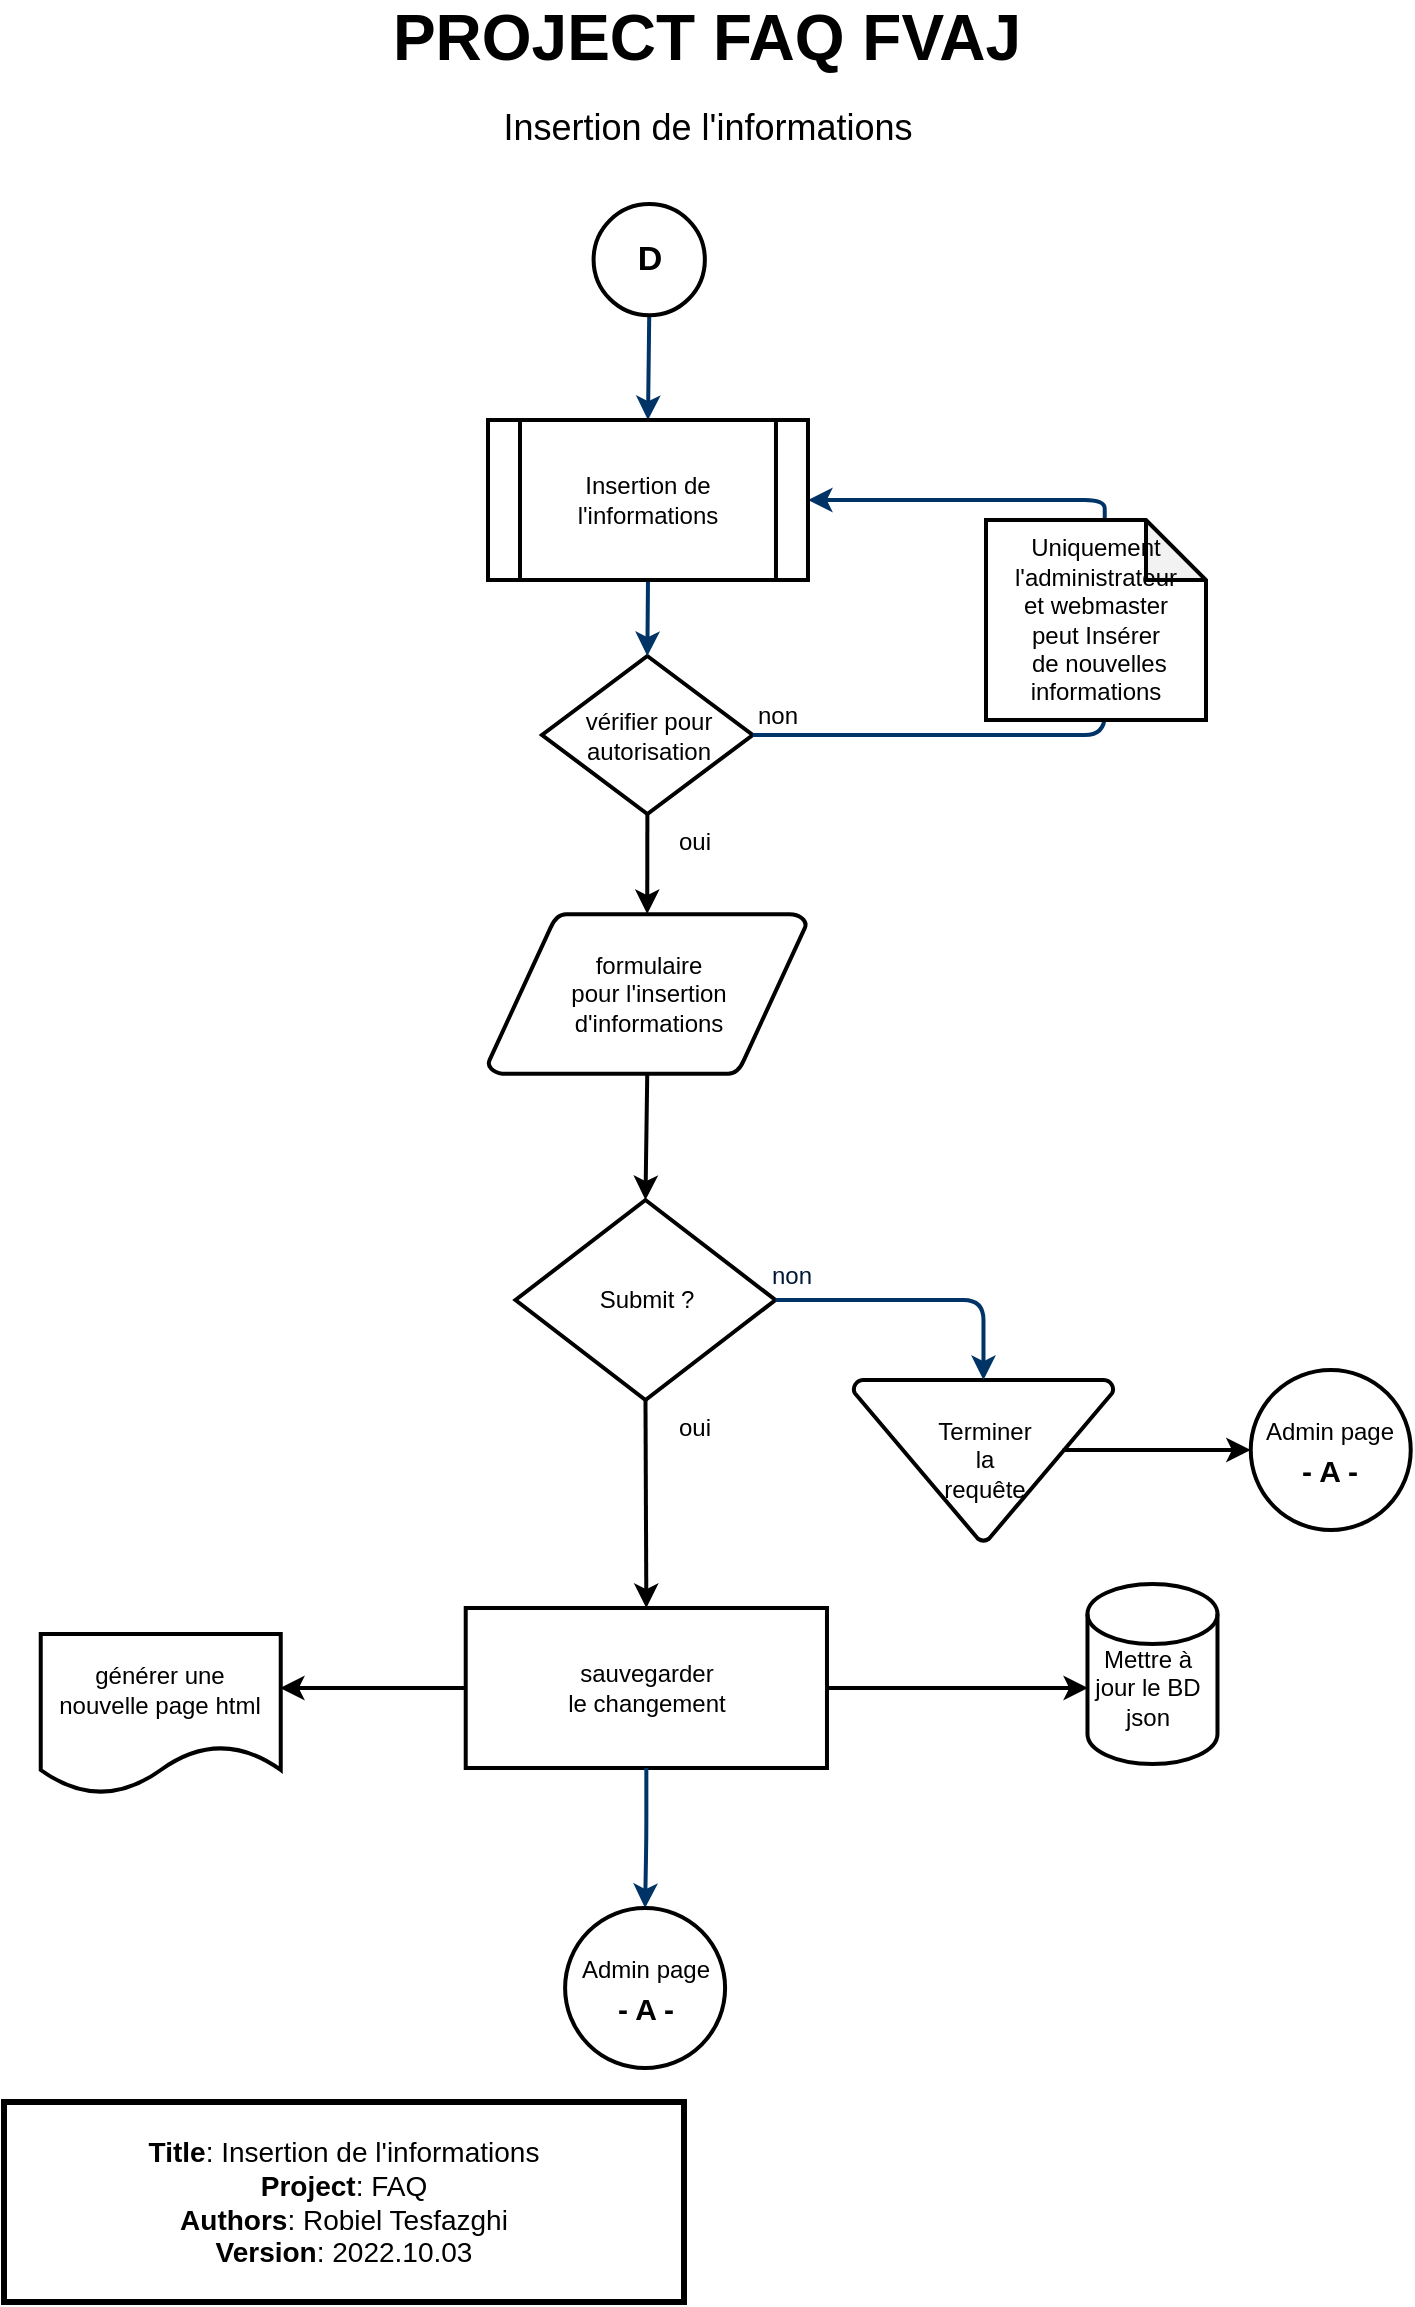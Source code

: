 <mxfile version="20.4.0" type="device"><diagram id="e49EwhQaTWCqLOsjTXbb" name="Page-1"><mxGraphModel dx="2048" dy="1009" grid="1" gridSize="10" guides="1" tooltips="1" connect="1" arrows="1" fold="1" page="1" pageScale="1" pageWidth="827" pageHeight="1169" math="0" shadow="0"><root><mxCell id="0"/><mxCell id="1" parent="0"/><mxCell id="5FcIB4OOMzbYeZ88susV-4" value="&lt;div style=&quot;&quot;&gt;vérifier pour&lt;/div&gt;&lt;div style=&quot;&quot;&gt;autorisation&lt;/div&gt;" style="shape=mxgraph.flowchart.decision;strokeWidth=2;gradientColor=none;gradientDirection=north;fontStyle=0;html=1;" parent="1" vertex="1"><mxGeometry x="309" y="337" width="105.37" height="79" as="geometry"/></mxCell><mxCell id="5FcIB4OOMzbYeZ88susV-6" style="fontStyle=1;strokeColor=#003366;strokeWidth=2;html=1;exitX=0.5;exitY=1;exitDx=0;exitDy=0;entryX=0.5;entryY=0;entryDx=0;entryDy=0;" parent="1" source="5FcIB4OOMzbYeZ88susV-36" target="5FcIB4OOMzbYeZ88susV-33" edge="1"><mxGeometry relative="1" as="geometry"><mxPoint x="461" y="177" as="targetPoint"/><mxPoint x="365.37" y="179" as="sourcePoint"/></mxGeometry></mxCell><mxCell id="5FcIB4OOMzbYeZ88susV-7" style="entryX=0.5;entryY=0;entryPerimeter=0;fontStyle=1;strokeColor=#003366;strokeWidth=2;html=1;exitX=0.5;exitY=1;exitDx=0;exitDy=0;" parent="1" source="5FcIB4OOMzbYeZ88susV-33" target="5FcIB4OOMzbYeZ88susV-4" edge="1"><mxGeometry relative="1" as="geometry"><mxPoint x="365.37" y="299" as="sourcePoint"/></mxGeometry></mxCell><mxCell id="5FcIB4OOMzbYeZ88susV-8" value="" style="edgeStyle=elbowEdgeStyle;elbow=horizontal;entryX=0.5;entryY=0.91;entryPerimeter=0;exitX=1;exitY=0.5;exitPerimeter=0;fontStyle=1;strokeColor=#003366;strokeWidth=2;html=1;" parent="1" source="5FcIB4OOMzbYeZ88susV-4" edge="1"><mxGeometry x="426.37" y="-2.5" width="100" height="100" as="geometry"><mxPoint x="795.37" y="416" as="sourcePoint"/><mxPoint x="595.37" y="342.71" as="targetPoint"/><Array as="points"><mxPoint x="590.37" y="369"/></Array></mxGeometry></mxCell><mxCell id="5FcIB4OOMzbYeZ88susV-9" value="non" style="text;fontStyle=0;html=1;strokeColor=none;gradientColor=none;fillColor=none;strokeWidth=2;" parent="1" vertex="1"><mxGeometry x="415.37" y="353" width="40" height="26" as="geometry"/></mxCell><mxCell id="5FcIB4OOMzbYeZ88susV-11" value="oui" style="text;fontStyle=0;html=1;strokeColor=none;gradientColor=none;fillColor=none;strokeWidth=2;align=center;" parent="1" vertex="1"><mxGeometry x="365.37" y="416" width="40" height="26" as="geometry"/></mxCell><mxCell id="5FcIB4OOMzbYeZ88susV-12" value="Submit ?" style="shape=mxgraph.flowchart.decision;strokeWidth=2;gradientColor=none;gradientDirection=north;fontStyle=0;html=1;" parent="1" vertex="1"><mxGeometry x="295.74" y="609" width="130" height="100" as="geometry"/></mxCell><mxCell id="5FcIB4OOMzbYeZ88susV-13" value="Terminer &lt;br&gt;la &lt;br&gt;requête" style="shape=mxgraph.flowchart.merge_or_storage;strokeWidth=2;gradientColor=none;gradientDirection=north;fontStyle=0;html=1;" parent="1" vertex="1"><mxGeometry x="464.74" y="699" width="130" height="80.5" as="geometry"/></mxCell><mxCell id="5FcIB4OOMzbYeZ88susV-14" value="" style="edgeStyle=elbowEdgeStyle;elbow=vertical;exitX=1;exitY=0.5;exitPerimeter=0;entryX=0.5;entryY=0;entryPerimeter=0;fontStyle=1;strokeColor=#003366;strokeWidth=2;html=1;" parent="1" source="5FcIB4OOMzbYeZ88susV-12" target="5FcIB4OOMzbYeZ88susV-13" edge="1"><mxGeometry x="-215.26" y="-601" width="100" height="100" as="geometry"><mxPoint x="-215.26" y="-501" as="sourcePoint"/><mxPoint x="-115.26" y="-601" as="targetPoint"/><Array as="points"><mxPoint x="524.74" y="659"/></Array></mxGeometry></mxCell><mxCell id="5FcIB4OOMzbYeZ88susV-15" value="non" style="text;fontColor=#001933;fontStyle=0;html=1;strokeColor=none;gradientColor=none;fillColor=none;strokeWidth=2;" parent="1" vertex="1"><mxGeometry x="421.74" y="633" width="40" height="26" as="geometry"/></mxCell><mxCell id="5FcIB4OOMzbYeZ88susV-17" value="" style="edgeStyle=elbowEdgeStyle;elbow=horizontal;exitX=0.5;exitY=0.09;exitPerimeter=0;entryX=1;entryY=0.5;fontStyle=1;strokeColor=#003366;strokeWidth=2;html=1;entryDx=0;entryDy=0;" parent="1" target="5FcIB4OOMzbYeZ88susV-33" edge="1"><mxGeometry x="45.37" y="-31" width="100" height="100" as="geometry"><mxPoint x="595.37" y="276.29" as="sourcePoint"/><mxPoint x="429.765" y="259" as="targetPoint"/><Array as="points"><mxPoint x="590.37" y="269"/></Array></mxGeometry></mxCell><mxCell id="5FcIB4OOMzbYeZ88susV-18" value="oui" style="text;fontStyle=0;html=1;strokeColor=none;gradientColor=none;fillColor=none;strokeWidth=2;align=center;" parent="1" vertex="1"><mxGeometry x="365.37" y="709" width="40" height="26" as="geometry"/></mxCell><mxCell id="5FcIB4OOMzbYeZ88susV-23" value="" style="shape=cylinder3;whiteSpace=wrap;html=1;boundedLbl=1;backgroundOutline=1;size=15;strokeWidth=2;" parent="1" vertex="1"><mxGeometry x="581.74" y="801" width="65" height="90" as="geometry"/></mxCell><mxCell id="5FcIB4OOMzbYeZ88susV-24" value="Mettre à jour le BD json" style="text;html=1;strokeColor=none;fillColor=none;align=center;verticalAlign=middle;whiteSpace=wrap;rounded=0;strokeWidth=2;" parent="1" vertex="1"><mxGeometry x="581.74" y="838" width="60" height="30" as="geometry"/></mxCell><mxCell id="5FcIB4OOMzbYeZ88susV-25" value="" style="endArrow=classic;html=1;rounded=0;entryX=0.004;entryY=0.578;entryDx=0;entryDy=0;entryPerimeter=0;strokeWidth=2;exitX=1;exitY=0.5;exitDx=0;exitDy=0;" parent="1" source="5FcIB4OOMzbYeZ88susV-32" target="5FcIB4OOMzbYeZ88susV-23" edge="1"><mxGeometry width="50" height="50" relative="1" as="geometry"><mxPoint x="461" y="857" as="sourcePoint"/><mxPoint x="653.99" y="547" as="targetPoint"/></mxGeometry></mxCell><mxCell id="5FcIB4OOMzbYeZ88susV-27" value="" style="endArrow=classic;html=1;rounded=0;entryX=0.997;entryY=0.338;entryDx=0;entryDy=0;entryPerimeter=0;strokeWidth=2;exitX=0;exitY=0.5;exitDx=0;exitDy=0;" parent="1" source="5FcIB4OOMzbYeZ88susV-32" target="5FcIB4OOMzbYeZ88susV-30" edge="1"><mxGeometry width="50" height="50" relative="1" as="geometry"><mxPoint x="231" y="887" as="sourcePoint"/><mxPoint x="160.918" y="853" as="targetPoint"/></mxGeometry></mxCell><mxCell id="5FcIB4OOMzbYeZ88susV-28" value="formulaire &lt;br&gt;pour&amp;nbsp;l'insertion &lt;br&gt;d'informations" style="shape=mxgraph.flowchart.data;strokeWidth=2;gradientColor=none;gradientDirection=north;fontStyle=0;html=1;" parent="1" vertex="1"><mxGeometry x="282.12" y="466" width="159" height="80" as="geometry"/></mxCell><mxCell id="5FcIB4OOMzbYeZ88susV-30" value="&lt;span style=&quot;&quot;&gt;générer une&lt;/span&gt;&lt;br style=&quot;&quot;&gt;&lt;span style=&quot;&quot;&gt;nouvelle page html&lt;/span&gt;" style="shape=document;whiteSpace=wrap;html=1;boundedLbl=1;strokeWidth=2;" parent="1" vertex="1"><mxGeometry x="58.37" y="826" width="120" height="80" as="geometry"/></mxCell><mxCell id="5FcIB4OOMzbYeZ88susV-31" value="&lt;span style=&quot;&quot;&gt;Uniquement l'administrateur&lt;/span&gt;&lt;br style=&quot;&quot;&gt;&lt;span style=&quot;&quot;&gt;et webmaster peut&amp;nbsp;Insérer&lt;/span&gt;&lt;br style=&quot;&quot;&gt;&lt;span style=&quot;&quot;&gt;&amp;nbsp;de nouvelles informations&lt;/span&gt;" style="shape=note;whiteSpace=wrap;html=1;backgroundOutline=1;darkOpacity=0.05;strokeWidth=2;" parent="1" vertex="1"><mxGeometry x="531" y="269" width="110" height="100" as="geometry"/></mxCell><mxCell id="5FcIB4OOMzbYeZ88susV-32" value="&lt;span style=&quot;&quot;&gt;sauvegarder&lt;/span&gt;&lt;br style=&quot;&quot;&gt;&lt;span style=&quot;&quot;&gt;le changement&lt;/span&gt;" style="rounded=0;whiteSpace=wrap;html=1;strokeWidth=2;" parent="1" vertex="1"><mxGeometry x="270.86" y="813" width="180.63" height="80" as="geometry"/></mxCell><mxCell id="5FcIB4OOMzbYeZ88susV-33" value="Insertion de l'&lt;span style=&quot;background-color: initial;&quot;&gt;informations&lt;/span&gt;" style="shape=process;whiteSpace=wrap;html=1;backgroundOutline=1;strokeWidth=2;" parent="1" vertex="1"><mxGeometry x="282" y="219" width="159.99" height="80" as="geometry"/></mxCell><mxCell id="5FcIB4OOMzbYeZ88susV-36" value="&lt;b&gt;&lt;font style=&quot;font-size: 17px;&quot;&gt;D&lt;/font&gt;&lt;/b&gt;" style="ellipse;whiteSpace=wrap;html=1;aspect=fixed;strokeWidth=2;" parent="1" vertex="1"><mxGeometry x="334.8" y="111" width="55.63" height="55.63" as="geometry"/></mxCell><mxCell id="5FcIB4OOMzbYeZ88susV-37" value="" style="edgeStyle=elbowEdgeStyle;elbow=vertical;fontStyle=1;strokeColor=#003366;strokeWidth=2;html=1;entryX=0.5;entryY=0;entryDx=0;entryDy=0;exitX=0.5;exitY=1;exitDx=0;exitDy=0;" parent="1" source="5FcIB4OOMzbYeZ88susV-32" target="5FcIB4OOMzbYeZ88susV-42" edge="1"><mxGeometry x="35.86" y="-935" width="100" height="100" as="geometry"><mxPoint x="261" y="927" as="sourcePoint"/><mxPoint x="461" y="957" as="targetPoint"/></mxGeometry></mxCell><mxCell id="5FcIB4OOMzbYeZ88susV-41" value="" style="endArrow=classic;html=1;rounded=0;strokeWidth=2;fontSize=17;exitX=0.805;exitY=0.497;exitDx=0;exitDy=0;exitPerimeter=0;entryX=0;entryY=0.5;entryDx=0;entryDy=0;" parent="1" target="5FcIB4OOMzbYeZ88susV-43" edge="1"><mxGeometry width="50" height="50" relative="1" as="geometry"><mxPoint x="569.39" y="734.008" as="sourcePoint"/><mxPoint x="651" y="747" as="targetPoint"/></mxGeometry></mxCell><mxCell id="5FcIB4OOMzbYeZ88susV-42" value="&lt;span style=&quot;font-size: 12px;&quot;&gt;Admin page&lt;/span&gt;&lt;br style=&quot;font-size: 12px;&quot;&gt;&lt;b style=&quot;font-size: 12px;&quot;&gt;&lt;font style=&quot;font-size: 15px;&quot;&gt;- A -&lt;/font&gt;&lt;/b&gt;" style="ellipse;whiteSpace=wrap;html=1;aspect=fixed;strokeWidth=2;fontSize=17;" parent="1" vertex="1"><mxGeometry x="320.55" y="963" width="80" height="80" as="geometry"/></mxCell><mxCell id="5FcIB4OOMzbYeZ88susV-43" value="&lt;span style=&quot;font-size: 12px;&quot;&gt;Admin page&lt;/span&gt;&lt;br style=&quot;font-size: 12px;&quot;&gt;&lt;b style=&quot;font-size: 12px;&quot;&gt;&lt;font style=&quot;font-size: 15px;&quot;&gt;- A -&lt;/font&gt;&lt;/b&gt;" style="ellipse;whiteSpace=wrap;html=1;aspect=fixed;strokeWidth=2;fontSize=17;" parent="1" vertex="1"><mxGeometry x="663.37" y="694" width="80" height="80" as="geometry"/></mxCell><mxCell id="KJJ-eOVKQnDHGLwDYRV0-1" value="" style="endArrow=classic;html=1;rounded=0;entryX=0.5;entryY=0;entryDx=0;entryDy=0;entryPerimeter=0;exitX=0.5;exitY=1;exitDx=0;exitDy=0;exitPerimeter=0;strokeWidth=2;" parent="1" source="5FcIB4OOMzbYeZ88susV-4" target="5FcIB4OOMzbYeZ88susV-28" edge="1"><mxGeometry width="50" height="50" relative="1" as="geometry"><mxPoint x="381" y="647" as="sourcePoint"/><mxPoint x="431" y="597" as="targetPoint"/></mxGeometry></mxCell><mxCell id="KJJ-eOVKQnDHGLwDYRV0-2" value="" style="endArrow=classic;html=1;rounded=0;strokeWidth=2;entryX=0.5;entryY=0;entryDx=0;entryDy=0;entryPerimeter=0;exitX=0.5;exitY=1;exitDx=0;exitDy=0;exitPerimeter=0;" parent="1" source="5FcIB4OOMzbYeZ88susV-28" target="5FcIB4OOMzbYeZ88susV-12" edge="1"><mxGeometry width="50" height="50" relative="1" as="geometry"><mxPoint x="360" y="550" as="sourcePoint"/><mxPoint x="431" y="597" as="targetPoint"/></mxGeometry></mxCell><mxCell id="KJJ-eOVKQnDHGLwDYRV0-3" value="" style="endArrow=classic;html=1;rounded=0;strokeWidth=2;entryX=0.5;entryY=0;entryDx=0;entryDy=0;exitX=0.5;exitY=1;exitDx=0;exitDy=0;exitPerimeter=0;" parent="1" source="5FcIB4OOMzbYeZ88susV-12" target="5FcIB4OOMzbYeZ88susV-32" edge="1"><mxGeometry width="50" height="50" relative="1" as="geometry"><mxPoint x="250" y="722" as="sourcePoint"/><mxPoint x="430.37" y="577" as="targetPoint"/></mxGeometry></mxCell><mxCell id="KJJ-eOVKQnDHGLwDYRV0-4" value="&lt;font style=&quot;font-size: 14px;&quot;&gt;&lt;b&gt;Title&lt;/b&gt;:&amp;nbsp;&lt;span style=&quot;&quot;&gt;Insertion de l'&lt;/span&gt;&lt;span style=&quot;background-color: initial;&quot;&gt;informations&lt;/span&gt;&lt;br&gt;&lt;b&gt;Project&lt;/b&gt;: FAQ&lt;/font&gt;&lt;br style=&quot;font-size: 14px;&quot;&gt;&lt;b style=&quot;font-size: 14px;&quot;&gt;Authors&lt;/b&gt;&lt;span style=&quot;font-size: 14px;&quot;&gt;: Robiel Tesfazghi&lt;/span&gt;&lt;br style=&quot;font-size: 14px;&quot;&gt;&lt;b style=&quot;font-size: 14px;&quot;&gt;Version&lt;/b&gt;&lt;span style=&quot;font-size: 14px;&quot;&gt;: 2022.10.03&lt;/span&gt;" style="rounded=0;whiteSpace=wrap;html=1;strokeWidth=3;" parent="1" vertex="1"><mxGeometry x="40" y="1060" width="340" height="100" as="geometry"/></mxCell><mxCell id="-GbUAMicAQXfX7EljAm0-1" value="&lt;b&gt;&lt;font style=&quot;font-size: 32px;&quot;&gt;PROJECT FAQ FVAJ&lt;/font&gt;&lt;/b&gt;" style="text;html=1;strokeColor=none;fillColor=none;align=center;verticalAlign=middle;whiteSpace=wrap;rounded=0;fontSize=24;" vertex="1" parent="1"><mxGeometry x="213.88" y="13" width="355.25" height="30" as="geometry"/></mxCell><mxCell id="-GbUAMicAQXfX7EljAm0-2" value="&lt;font style=&quot;font-size: 18px;&quot;&gt;Insertion de l'&lt;span style=&quot;background-color: initial;&quot;&gt;informations&lt;/span&gt;&lt;/font&gt;" style="text;html=1;strokeColor=none;fillColor=none;align=center;verticalAlign=middle;whiteSpace=wrap;rounded=0;fontSize=24;" vertex="1" parent="1"><mxGeometry x="251.5" y="56" width="280" height="30" as="geometry"/></mxCell></root></mxGraphModel></diagram></mxfile>